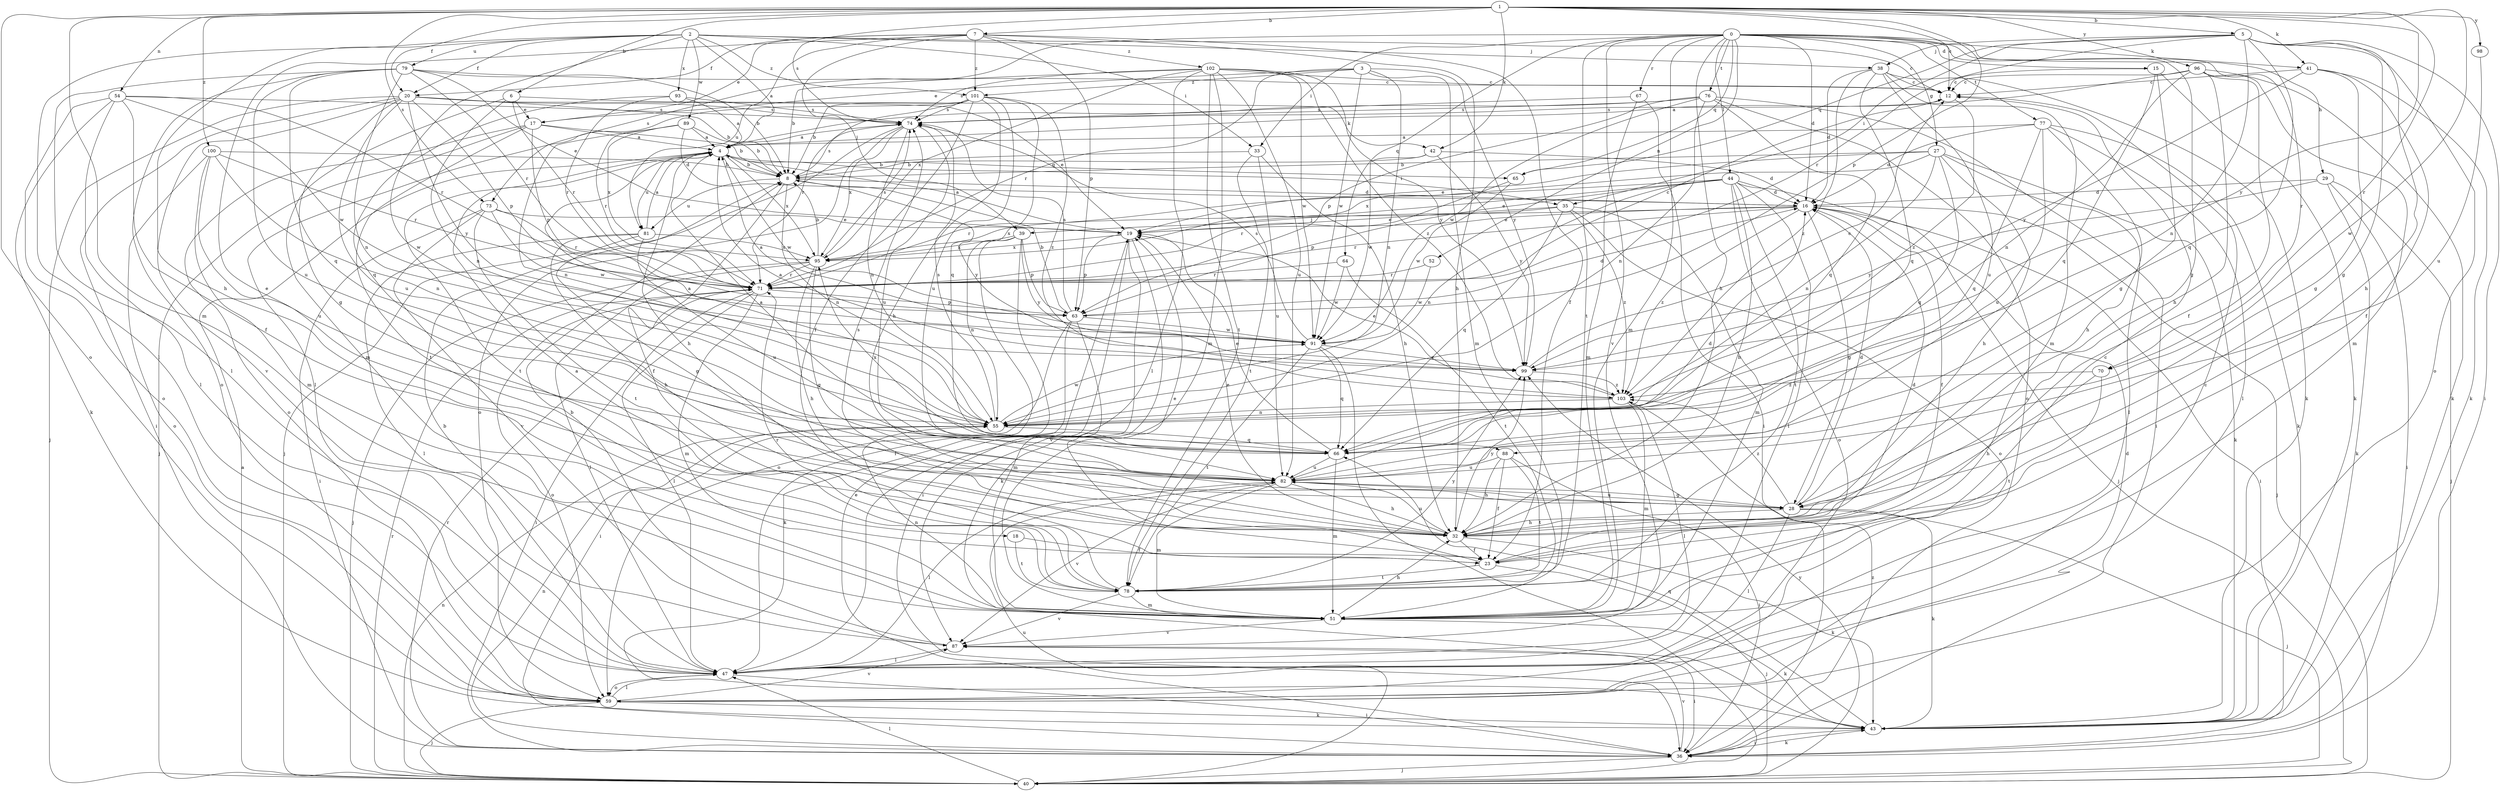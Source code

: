 strict digraph  {
0;
1;
2;
3;
4;
5;
6;
7;
8;
12;
15;
16;
17;
18;
19;
20;
23;
27;
28;
29;
32;
33;
35;
36;
38;
39;
40;
41;
42;
43;
44;
47;
51;
52;
54;
55;
59;
63;
64;
65;
66;
67;
70;
71;
73;
74;
76;
77;
78;
79;
81;
82;
87;
88;
89;
91;
93;
95;
96;
98;
99;
100;
101;
102;
103;
0 -> 15  [label=d];
0 -> 16  [label=d];
0 -> 27  [label=g];
0 -> 28  [label=g];
0 -> 29  [label=h];
0 -> 32  [label=h];
0 -> 33  [label=i];
0 -> 41  [label=k];
0 -> 44  [label=l];
0 -> 51  [label=m];
0 -> 52  [label=n];
0 -> 64  [label=q];
0 -> 65  [label=q];
0 -> 67  [label=r];
0 -> 70  [label=r];
0 -> 73  [label=s];
0 -> 76  [label=t];
0 -> 77  [label=t];
0 -> 78  [label=t];
0 -> 87  [label=v];
1 -> 5  [label=b];
1 -> 6  [label=b];
1 -> 7  [label=b];
1 -> 12  [label=c];
1 -> 20  [label=f];
1 -> 41  [label=k];
1 -> 42  [label=k];
1 -> 51  [label=m];
1 -> 54  [label=n];
1 -> 59  [label=o];
1 -> 63  [label=p];
1 -> 70  [label=r];
1 -> 73  [label=s];
1 -> 74  [label=s];
1 -> 88  [label=w];
1 -> 96  [label=y];
1 -> 98  [label=y];
1 -> 99  [label=y];
1 -> 100  [label=z];
2 -> 4  [label=a];
2 -> 12  [label=c];
2 -> 20  [label=f];
2 -> 32  [label=h];
2 -> 33  [label=i];
2 -> 38  [label=j];
2 -> 47  [label=l];
2 -> 79  [label=u];
2 -> 88  [label=w];
2 -> 89  [label=w];
2 -> 93  [label=x];
2 -> 101  [label=z];
3 -> 17  [label=e];
3 -> 51  [label=m];
3 -> 55  [label=n];
3 -> 71  [label=r];
3 -> 91  [label=w];
3 -> 99  [label=y];
3 -> 101  [label=z];
4 -> 8  [label=b];
4 -> 32  [label=h];
4 -> 35  [label=i];
4 -> 65  [label=q];
4 -> 78  [label=t];
4 -> 81  [label=u];
4 -> 91  [label=w];
4 -> 95  [label=x];
5 -> 28  [label=g];
5 -> 32  [label=h];
5 -> 35  [label=i];
5 -> 36  [label=i];
5 -> 38  [label=j];
5 -> 55  [label=n];
5 -> 59  [label=o];
5 -> 65  [label=q];
5 -> 66  [label=q];
5 -> 71  [label=r];
6 -> 17  [label=e];
6 -> 42  [label=k];
6 -> 51  [label=m];
6 -> 55  [label=n];
6 -> 71  [label=r];
7 -> 17  [label=e];
7 -> 18  [label=e];
7 -> 20  [label=f];
7 -> 23  [label=f];
7 -> 32  [label=h];
7 -> 39  [label=j];
7 -> 63  [label=p];
7 -> 81  [label=u];
7 -> 101  [label=z];
7 -> 102  [label=z];
8 -> 16  [label=d];
8 -> 23  [label=f];
8 -> 55  [label=n];
8 -> 74  [label=s];
8 -> 81  [label=u];
8 -> 99  [label=y];
12 -> 74  [label=s];
12 -> 103  [label=z];
15 -> 12  [label=c];
15 -> 28  [label=g];
15 -> 43  [label=k];
15 -> 66  [label=q];
16 -> 19  [label=e];
16 -> 23  [label=f];
16 -> 28  [label=g];
16 -> 36  [label=i];
16 -> 39  [label=j];
16 -> 40  [label=j];
16 -> 71  [label=r];
16 -> 103  [label=z];
17 -> 4  [label=a];
17 -> 8  [label=b];
17 -> 40  [label=j];
17 -> 59  [label=o];
17 -> 63  [label=p];
17 -> 78  [label=t];
18 -> 23  [label=f];
18 -> 78  [label=t];
19 -> 4  [label=a];
19 -> 36  [label=i];
19 -> 43  [label=k];
19 -> 63  [label=p];
19 -> 87  [label=v];
19 -> 95  [label=x];
20 -> 8  [label=b];
20 -> 19  [label=e];
20 -> 28  [label=g];
20 -> 36  [label=i];
20 -> 40  [label=j];
20 -> 63  [label=p];
20 -> 74  [label=s];
20 -> 82  [label=u];
20 -> 87  [label=v];
20 -> 99  [label=y];
23 -> 16  [label=d];
23 -> 19  [label=e];
23 -> 40  [label=j];
23 -> 78  [label=t];
27 -> 8  [label=b];
27 -> 19  [label=e];
27 -> 32  [label=h];
27 -> 43  [label=k];
27 -> 47  [label=l];
27 -> 55  [label=n];
27 -> 66  [label=q];
27 -> 95  [label=x];
28 -> 16  [label=d];
28 -> 32  [label=h];
28 -> 40  [label=j];
28 -> 43  [label=k];
28 -> 47  [label=l];
28 -> 82  [label=u];
28 -> 103  [label=z];
29 -> 16  [label=d];
29 -> 36  [label=i];
29 -> 40  [label=j];
29 -> 43  [label=k];
29 -> 99  [label=y];
32 -> 19  [label=e];
32 -> 23  [label=f];
32 -> 43  [label=k];
32 -> 74  [label=s];
32 -> 82  [label=u];
32 -> 99  [label=y];
33 -> 8  [label=b];
33 -> 32  [label=h];
33 -> 78  [label=t];
33 -> 82  [label=u];
35 -> 19  [label=e];
35 -> 51  [label=m];
35 -> 59  [label=o];
35 -> 66  [label=q];
35 -> 95  [label=x];
35 -> 103  [label=z];
36 -> 19  [label=e];
36 -> 40  [label=j];
36 -> 43  [label=k];
36 -> 55  [label=n];
36 -> 71  [label=r];
36 -> 87  [label=v];
36 -> 103  [label=z];
38 -> 12  [label=c];
38 -> 16  [label=d];
38 -> 43  [label=k];
38 -> 51  [label=m];
38 -> 66  [label=q];
38 -> 82  [label=u];
38 -> 103  [label=z];
39 -> 47  [label=l];
39 -> 55  [label=n];
39 -> 59  [label=o];
39 -> 63  [label=p];
39 -> 95  [label=x];
39 -> 99  [label=y];
40 -> 4  [label=a];
40 -> 47  [label=l];
40 -> 55  [label=n];
40 -> 71  [label=r];
40 -> 82  [label=u];
40 -> 99  [label=y];
41 -> 12  [label=c];
41 -> 23  [label=f];
41 -> 28  [label=g];
41 -> 43  [label=k];
41 -> 99  [label=y];
42 -> 8  [label=b];
42 -> 16  [label=d];
42 -> 91  [label=w];
42 -> 99  [label=y];
43 -> 36  [label=i];
43 -> 66  [label=q];
44 -> 16  [label=d];
44 -> 19  [label=e];
44 -> 32  [label=h];
44 -> 40  [label=j];
44 -> 47  [label=l];
44 -> 55  [label=n];
44 -> 59  [label=o];
44 -> 63  [label=p];
44 -> 71  [label=r];
44 -> 78  [label=t];
47 -> 8  [label=b];
47 -> 12  [label=c];
47 -> 36  [label=i];
47 -> 59  [label=o];
51 -> 12  [label=c];
51 -> 32  [label=h];
51 -> 43  [label=k];
51 -> 55  [label=n];
51 -> 87  [label=v];
52 -> 71  [label=r];
52 -> 91  [label=w];
54 -> 23  [label=f];
54 -> 43  [label=k];
54 -> 47  [label=l];
54 -> 59  [label=o];
54 -> 71  [label=r];
54 -> 74  [label=s];
54 -> 91  [label=w];
55 -> 4  [label=a];
55 -> 66  [label=q];
55 -> 74  [label=s];
55 -> 91  [label=w];
59 -> 16  [label=d];
59 -> 40  [label=j];
59 -> 43  [label=k];
59 -> 47  [label=l];
59 -> 87  [label=v];
63 -> 8  [label=b];
63 -> 16  [label=d];
63 -> 36  [label=i];
63 -> 43  [label=k];
63 -> 51  [label=m];
63 -> 74  [label=s];
63 -> 91  [label=w];
64 -> 71  [label=r];
64 -> 78  [label=t];
64 -> 91  [label=w];
65 -> 71  [label=r];
65 -> 91  [label=w];
66 -> 4  [label=a];
66 -> 19  [label=e];
66 -> 51  [label=m];
66 -> 82  [label=u];
66 -> 95  [label=x];
67 -> 36  [label=i];
67 -> 51  [label=m];
67 -> 74  [label=s];
70 -> 32  [label=h];
70 -> 78  [label=t];
70 -> 103  [label=z];
71 -> 12  [label=c];
71 -> 36  [label=i];
71 -> 47  [label=l];
71 -> 51  [label=m];
71 -> 59  [label=o];
71 -> 63  [label=p];
73 -> 19  [label=e];
73 -> 36  [label=i];
73 -> 71  [label=r];
73 -> 78  [label=t];
73 -> 87  [label=v];
73 -> 91  [label=w];
74 -> 4  [label=a];
74 -> 40  [label=j];
74 -> 55  [label=n];
74 -> 59  [label=o];
74 -> 82  [label=u];
74 -> 95  [label=x];
76 -> 4  [label=a];
76 -> 36  [label=i];
76 -> 55  [label=n];
76 -> 59  [label=o];
76 -> 63  [label=p];
76 -> 66  [label=q];
76 -> 74  [label=s];
76 -> 91  [label=w];
77 -> 4  [label=a];
77 -> 16  [label=d];
77 -> 32  [label=h];
77 -> 43  [label=k];
77 -> 47  [label=l];
77 -> 66  [label=q];
77 -> 82  [label=u];
78 -> 4  [label=a];
78 -> 51  [label=m];
78 -> 71  [label=r];
78 -> 87  [label=v];
78 -> 99  [label=y];
79 -> 8  [label=b];
79 -> 12  [label=c];
79 -> 19  [label=e];
79 -> 47  [label=l];
79 -> 55  [label=n];
79 -> 59  [label=o];
79 -> 66  [label=q];
79 -> 71  [label=r];
79 -> 82  [label=u];
81 -> 4  [label=a];
81 -> 28  [label=g];
81 -> 32  [label=h];
81 -> 47  [label=l];
81 -> 82  [label=u];
81 -> 95  [label=x];
82 -> 16  [label=d];
82 -> 28  [label=g];
82 -> 32  [label=h];
82 -> 47  [label=l];
82 -> 51  [label=m];
82 -> 87  [label=v];
87 -> 8  [label=b];
87 -> 36  [label=i];
87 -> 47  [label=l];
88 -> 23  [label=f];
88 -> 32  [label=h];
88 -> 36  [label=i];
88 -> 78  [label=t];
88 -> 82  [label=u];
89 -> 4  [label=a];
89 -> 8  [label=b];
89 -> 16  [label=d];
89 -> 55  [label=n];
89 -> 71  [label=r];
89 -> 95  [label=x];
91 -> 4  [label=a];
91 -> 40  [label=j];
91 -> 66  [label=q];
91 -> 74  [label=s];
91 -> 78  [label=t];
91 -> 99  [label=y];
93 -> 4  [label=a];
93 -> 66  [label=q];
93 -> 71  [label=r];
93 -> 74  [label=s];
95 -> 8  [label=b];
95 -> 28  [label=g];
95 -> 32  [label=h];
95 -> 40  [label=j];
95 -> 47  [label=l];
95 -> 71  [label=r];
95 -> 74  [label=s];
96 -> 4  [label=a];
96 -> 12  [label=c];
96 -> 23  [label=f];
96 -> 32  [label=h];
96 -> 43  [label=k];
96 -> 51  [label=m];
96 -> 55  [label=n];
98 -> 82  [label=u];
99 -> 12  [label=c];
99 -> 103  [label=z];
100 -> 8  [label=b];
100 -> 51  [label=m];
100 -> 55  [label=n];
100 -> 59  [label=o];
100 -> 71  [label=r];
100 -> 82  [label=u];
101 -> 8  [label=b];
101 -> 23  [label=f];
101 -> 32  [label=h];
101 -> 47  [label=l];
101 -> 66  [label=q];
101 -> 71  [label=r];
101 -> 74  [label=s];
101 -> 82  [label=u];
101 -> 103  [label=z];
102 -> 8  [label=b];
102 -> 12  [label=c];
102 -> 47  [label=l];
102 -> 51  [label=m];
102 -> 74  [label=s];
102 -> 78  [label=t];
102 -> 82  [label=u];
102 -> 91  [label=w];
102 -> 95  [label=x];
102 -> 99  [label=y];
102 -> 103  [label=z];
103 -> 4  [label=a];
103 -> 19  [label=e];
103 -> 47  [label=l];
103 -> 51  [label=m];
103 -> 55  [label=n];
}
